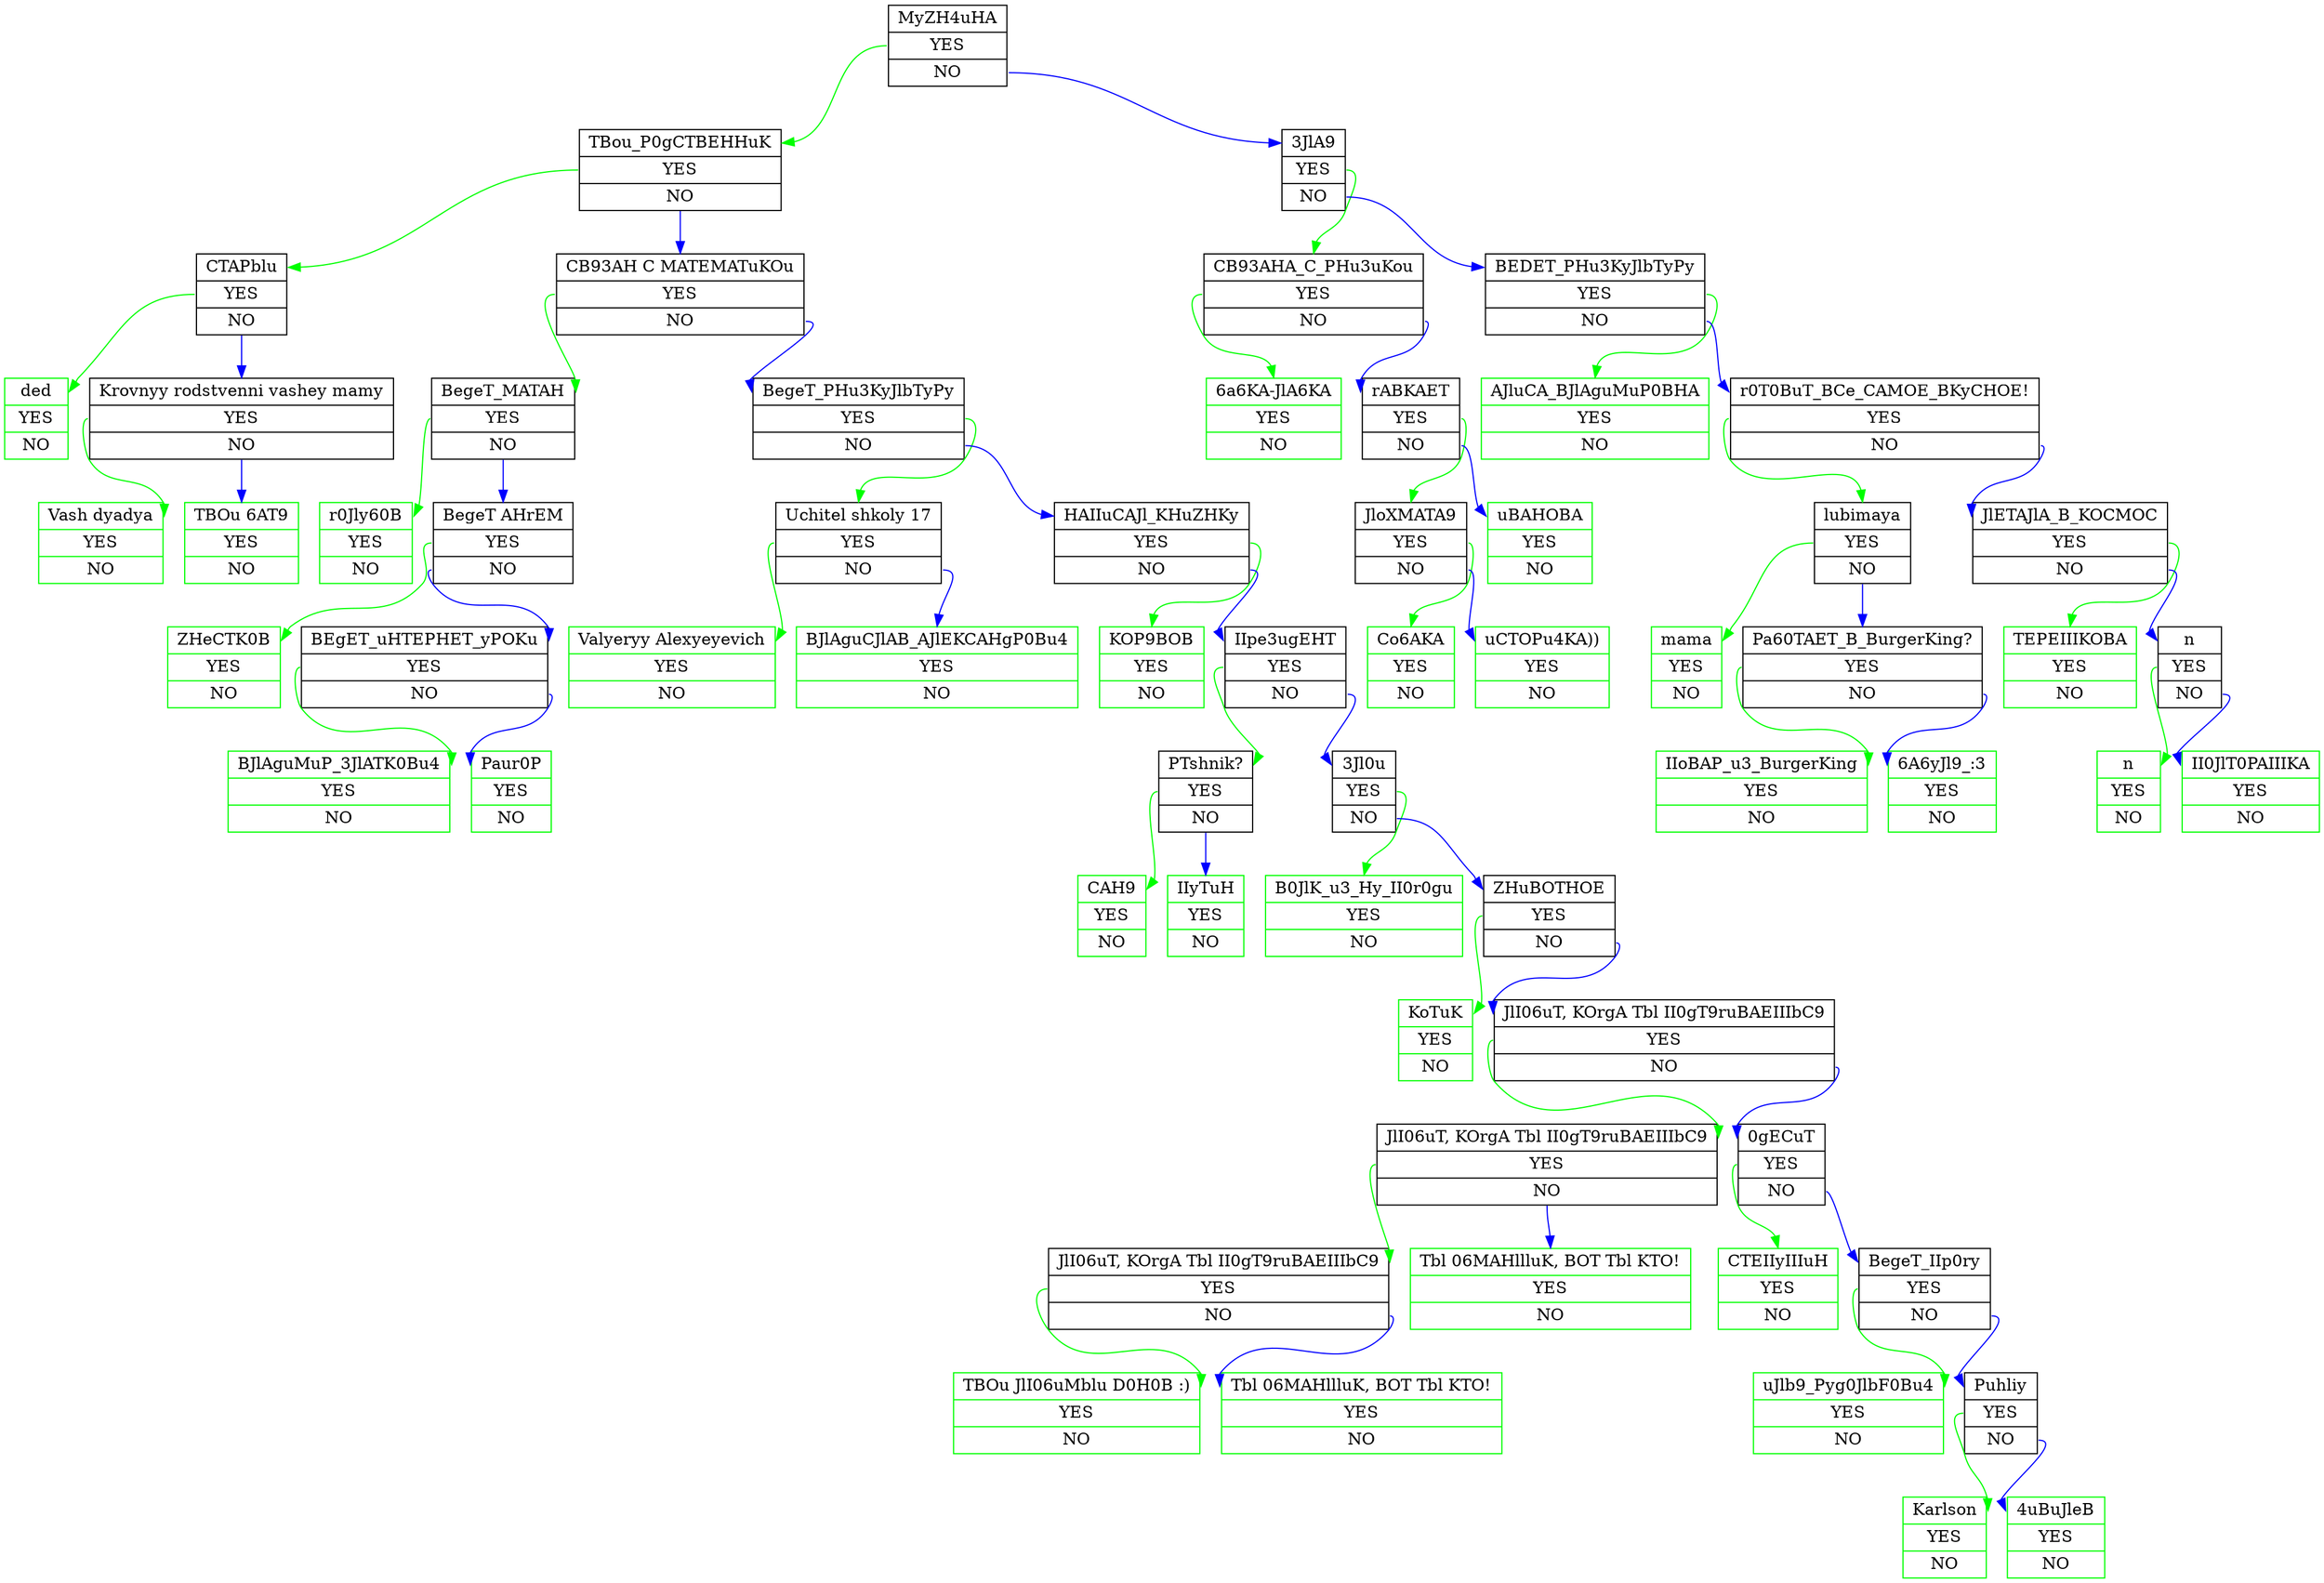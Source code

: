 digraph G {
Nodec4806700
[shape = record, color = black,  label = "{ <adr> MyZH4uHA  |  <yes> YES | <no> NO}"];
Nodec4806700 : <yes> -> Nodec4806e90 : <adr> [color = green];
Nodec4806700 : <no> -> Nodec4806bf0 : <adr> [color = blue];
Nodec4806bf0
[shape = record, color = black,  label = "{ <adr> 3JlA9  |  <yes> YES | <no> NO}"];
Nodec4806bf0 : <yes> -> Nodec4807ff0 : <adr> [color = green];
Nodec4806bf0 : <no> -> Nodec48070e0 : <adr> [color = blue];
Nodec48070e0
[shape = record, color = black,  label = "{ <adr> BEDET_PHu3KyJlbTyPy  |  <yes> YES | <no> NO}"];
Nodec48070e0 : <yes> -> Nodec4807830 : <adr> [color = green];
Nodec48070e0 : <no> -> Nodec48075d0 : <adr> [color = blue];
Nodec48075d0
[shape = record, color = black,  label = "{ <adr> r0T0BuT_BCe_CAMOE_BKyCHOE!  |  <yes> YES | <no> NO}"];
Nodec48075d0 : <yes> -> Nodec4807d60 : <adr> [color = green];
Nodec48075d0 : <no> -> Nodec4807ac0 : <adr> [color = blue];
Nodec4807ac0
[shape = record, color = black,  label = "{ <adr> JlETAJlA_B_KOCMOC  |  <yes> YES | <no> NO}"];
Nodec4807ac0 : <yes> -> Nodec4807c10 : <adr> [color = green];
Nodec4807ac0 : <no> -> Nodec4807fb0 : <adr> [color = blue];
Nodec4807fb0
[shape = record, color = black,  label = "{ <adr> n  |  <yes> YES | <no> NO}"];
Nodec4807fb0 : <yes> -> Nodec48085f0 : <adr> [color = green];
Nodec4807fb0 : <no> -> Nodec48084a0 : <adr> [color = blue];
Nodec48084a0
[shape = record, color = green,  label = "{ <adr> II0JlT0PAIIIKA  |  <yes> YES | <no> NO}"];
Nodec48085f0
[shape = record, color = green,  label = "{ <adr> n  |  <yes> YES | <no> NO}"];
Nodec4807c10
[shape = record, color = green,  label = "{ <adr> TEPEIIIKOBA  |  <yes> YES | <no> NO}"];
Nodec4807d60
[shape = record, color = black,  label = "{ <adr> lubimaya  |  <yes> YES | <no> NO}"];
Nodec4807d60 : <yes> -> Nodec4807e60 : <adr> [color = green];
Nodec4807d60 : <no> -> Nodec4807da0 : <adr> [color = blue];
Nodec4807da0
[shape = record, color = black,  label = "{ <adr> Pa60TAET_B_BurgerKing?  |  <yes> YES | <no> NO}"];
Nodec4807da0 : <yes> -> Nodec4807e20 : <adr> [color = green];
Nodec4807da0 : <no> -> Nodec4807de0 : <adr> [color = blue];
Nodec4807de0
[shape = record, color = green,  label = "{ <adr> 6A6yJl9_:3  |  <yes> YES | <no> NO}"];
Nodec4807e20
[shape = record, color = green,  label = "{ <adr> IIoBAP_u3_BurgerKing  |  <yes> YES | <no> NO}"];
Nodec4807e60
[shape = record, color = green,  label = "{ <adr> mama  |  <yes> YES | <no> NO}"];
Nodec4807830
[shape = record, color = green,  label = "{ <adr> AJluCA_BJlAguMuP0BHA  |  <yes> YES | <no> NO}"];
Nodec4807ff0
[shape = record, color = black,  label = "{ <adr> CB93AHA_C_PHu3uKou  |  <yes> YES | <no> NO}"];
Nodec4807ff0 : <yes> -> Nodec4806d40 : <adr> [color = green];
Nodec4807ff0 : <no> -> Nodec4808140 : <adr> [color = blue];
Nodec4808140
[shape = record, color = black,  label = "{ <adr> rABKAET  |  <yes> YES | <no> NO}"];
Nodec4808140 : <yes> -> Nodec48082d0 : <adr> [color = green];
Nodec4808140 : <no> -> Nodec4808290 : <adr> [color = blue];
Nodec4808290
[shape = record, color = green,  label = "{ <adr> uBAHOBA  |  <yes> YES | <no> NO}"];
Nodec48082d0
[shape = record, color = black,  label = "{ <adr> JloXMATA9  |  <yes> YES | <no> NO}"];
Nodec48082d0 : <yes> -> Nodec4808350 : <adr> [color = green];
Nodec48082d0 : <no> -> Nodec4808310 : <adr> [color = blue];
Nodec4808310
[shape = record, color = green,  label = "{ <adr> uCTOPu4KA))  |  <yes> YES | <no> NO}"];
Nodec4808350
[shape = record, color = green,  label = "{ <adr> Co6AKA  |  <yes> YES | <no> NO}"];
Nodec4806d40
[shape = record, color = green,  label = "{ <adr> 6a6KA-JlA6KA  |  <yes> YES | <no> NO}"];
Nodec4806e90
[shape = record, color = black,  label = "{ <adr> TBou_P0gCTBEHHuK  |  <yes> YES | <no> NO}"];
Nodec4806e90 : <yes> -> Nodec480c770 : <adr> [color = green];
Nodec4806e90 : <no> -> Nodec4807230 : <adr> [color = blue];
Nodec4807230
[shape = record, color = black,  label = "{ <adr> CB93AH C MATEMATuKOu  |  <yes> YES | <no> NO}"];
Nodec4807230 : <yes> -> Nodec480a2f0 : <adr> [color = green];
Nodec4807230 : <no> -> Nodec4807380 : <adr> [color = blue];
Nodec4807380
[shape = record, color = black,  label = "{ <adr> BegeT_PHu3KyJlbTyPy  |  <yes> YES | <no> NO}"];
Nodec4807380 : <yes> -> Nodec480a8f0 : <adr> [color = green];
Nodec4807380 : <no> -> Nodec4806ed0 : <adr> [color = blue];
Nodec4806ed0
[shape = record, color = black,  label = "{ <adr> HAIIuCAJl_KHuZHKy  |  <yes> YES | <no> NO}"];
Nodec4806ed0 : <yes> -> Nodec480a7a0 : <adr> [color = green];
Nodec4806ed0 : <no> -> Nodec4806f10 : <adr> [color = blue];
Nodec4806f10
[shape = record, color = black,  label = "{ <adr> IIpe3ugEHT  |  <yes> YES | <no> NO}"];
Nodec4806f10 : <yes> -> Nodec480bbf0 : <adr> [color = green];
Nodec4806f10 : <no> -> Nodec4806f50 : <adr> [color = blue];
Nodec4806f50
[shape = record, color = black,  label = "{ <adr> 3Jl0u  |  <yes> YES | <no> NO}"];
Nodec4806f50 : <yes> -> Nodec480ad60 : <adr> [color = green];
Nodec4806f50 : <no> -> Nodec4806f90 : <adr> [color = blue];
Nodec4806f90
[shape = record, color = black,  label = "{ <adr> ZHuBOTHOE  |  <yes> YES | <no> NO}"];
Nodec4806f90 : <yes> -> Nodec480b800 : <adr> [color = green];
Nodec4806f90 : <no> -> Nodec48073c0 : <adr> [color = blue];
Nodec48073c0
[shape = record, color = black,  label = "{ <adr> JlI06uT, KOrgA Tbl II0gT9ruBAEIIIbC9  |  <yes> YES | <no> NO}"];
Nodec48073c0 : <yes> -> Nodec480ba60 : <adr> [color = green];
Nodec48073c0 : <no> -> Nodec4807400 : <adr> [color = blue];
Nodec4807400
[shape = record, color = black,  label = "{ <adr> 0gECuT  |  <yes> YES | <no> NO}"];
Nodec4807400 : <yes> -> Nodec480b700 : <adr> [color = green];
Nodec4807400 : <no> -> Nodec4807440 : <adr> [color = blue];
Nodec4807440
[shape = record, color = black,  label = "{ <adr> BegeT_IIp0ry  |  <yes> YES | <no> NO}"];
Nodec4807440 : <yes> -> Nodec480b5b0 : <adr> [color = green];
Nodec4807440 : <no> -> Nodec4807480 : <adr> [color = blue];
Nodec4807480
[shape = record, color = black,  label = "{ <adr> Puhliy  |  <yes> YES | <no> NO}"];
Nodec4807480 : <yes> -> Nodec480bf50 : <adr> [color = green];
Nodec4807480 : <no> -> Nodec480be00 : <adr> [color = blue];
Nodec480be00
[shape = record, color = green,  label = "{ <adr> 4uBuJleB  |  <yes> YES | <no> NO}"];
Nodec480bf50
[shape = record, color = green,  label = "{ <adr> Karlson  |  <yes> YES | <no> NO}"];
Nodec480b5b0
[shape = record, color = green,  label = "{ <adr> uJlb9_Pyg0JlbF0Bu4  |  <yes> YES | <no> NO}"];
Nodec480b700
[shape = record, color = green,  label = "{ <adr> CTEIIyIIIuH  |  <yes> YES | <no> NO}"];
Nodec480ba60
[shape = record, color = black,  label = "{ <adr> JlI06uT, KOrgA Tbl II0gT9ruBAEIIIbC9  |  <yes> YES | <no> NO}"];
Nodec480ba60 : <yes> -> Nodec480b740 : <adr> [color = green];
Nodec480ba60 : <no> -> Nodec480bbb0 : <adr> [color = blue];
Nodec480bbb0
[shape = record, color = green,  label = "{ <adr> Tbl 06MAHllluK, BOT Tbl KTO!  |  <yes> YES | <no> NO}"];
Nodec480b740
[shape = record, color = black,  label = "{ <adr> JlI06uT, KOrgA Tbl II0gT9ruBAEIIIbC9  |  <yes> YES | <no> NO}"];
Nodec480b740 : <yes> -> Nodec480b7c0 : <adr> [color = green];
Nodec480b740 : <no> -> Nodec480b780 : <adr> [color = blue];
Nodec480b780
[shape = record, color = green,  label = "{ <adr> Tbl 06MAHllluK, BOT Tbl KTO!  |  <yes> YES | <no> NO}"];
Nodec480b7c0
[shape = record, color = green,  label = "{ <adr> TBOu JlI06uMblu D0H0B :)  |  <yes> YES | <no> NO}"];
Nodec480b800
[shape = record, color = green,  label = "{ <adr> KoTuK  |  <yes> YES | <no> NO}"];
Nodec480ad60
[shape = record, color = green,  label = "{ <adr> B0JlK_u3_Hy_II0r0gu  |  <yes> YES | <no> NO}"];
Nodec480bbf0
[shape = record, color = black,  label = "{ <adr> PTshnik?  |  <yes> YES | <no> NO}"];
Nodec480bbf0 : <yes> -> Nodec480b250 : <adr> [color = green];
Nodec480bbf0 : <no> -> Nodec480b100 : <adr> [color = blue];
Nodec480b100
[shape = record, color = green,  label = "{ <adr> IIyTuH  |  <yes> YES | <no> NO}"];
Nodec480b250
[shape = record, color = green,  label = "{ <adr> CAH9  |  <yes> YES | <no> NO}"];
Nodec480a7a0
[shape = record, color = green,  label = "{ <adr> KOP9BOB  |  <yes> YES | <no> NO}"];
Nodec480a8f0
[shape = record, color = black,  label = "{ <adr> Uchitel shkoly 17  |  <yes> YES | <no> NO}"];
Nodec480a8f0 : <yes> -> Nodec4809f90 : <adr> [color = green];
Nodec480a8f0 : <no> -> Nodec4809e40 : <adr> [color = blue];
Nodec4809e40
[shape = record, color = green,  label = "{ <adr> BJlAguCJlAB_AJlEKCAHgP0Bu4  |  <yes> YES | <no> NO}"];
Nodec4809f90
[shape = record, color = green,  label = "{ <adr> Valyeryy Alexyeyevich  |  <yes> YES | <no> NO}"];
Nodec480a2f0
[shape = record, color = black,  label = "{ <adr> BegeT_MATAH  |  <yes> YES | <no> NO}"];
Nodec480a2f0 : <yes> -> Nodec480c300 : <adr> [color = green];
Nodec480a2f0 : <no> -> Nodec480a440 : <adr> [color = blue];
Nodec480a440
[shape = record, color = black,  label = "{ <adr> BegeT AHrEM  |  <yes> YES | <no> NO}"];
Nodec480a440 : <yes> -> Nodec480c1b0 : <adr> [color = green];
Nodec480a440 : <no> -> Nodec4806850 : <adr> [color = blue];
Nodec4806850
[shape = record, color = black,  label = "{ <adr> BEgET_uHTEPHET_yPOKu  |  <yes> YES | <no> NO}"];
Nodec4806850 : <yes> -> Nodec480bc30 : <adr> [color = green];
Nodec4806850 : <no> -> Nodec48069a0 : <adr> [color = blue];
Nodec48069a0
[shape = record, color = green,  label = "{ <adr> Paur0P  |  <yes> YES | <no> NO}"];
Nodec480bc30
[shape = record, color = green,  label = "{ <adr> BJlAguMuP_3JlATK0Bu4  |  <yes> YES | <no> NO}"];
Nodec480c1b0
[shape = record, color = green,  label = "{ <adr> ZHeCTK0B  |  <yes> YES | <no> NO}"];
Nodec480c300
[shape = record, color = green,  label = "{ <adr> r0Jly60B  |  <yes> YES | <no> NO}"];
Nodec480c770
[shape = record, color = black,  label = "{ <adr> CTAPblu  |  <yes> YES | <no> NO}"];
Nodec480c770 : <yes> -> Nodec4809990 : <adr> [color = green];
Nodec480c770 : <no> -> Nodec480c8c0 : <adr> [color = blue];
Nodec480c8c0
[shape = record, color = black,  label = "{ <adr> Krovnyy rodstvenni vashey mamy  |  <yes> YES | <no> NO}"];
Nodec480c8c0 : <yes> -> Nodec480bcb0 : <adr> [color = green];
Nodec480c8c0 : <no> -> Nodec480bc70 : <adr> [color = blue];
Nodec480bc70
[shape = record, color = green,  label = "{ <adr> TBOu 6AT9  |  <yes> YES | <no> NO}"];
Nodec480bcb0
[shape = record, color = green,  label = "{ <adr> Vash dyadya  |  <yes> YES | <no> NO}"];
Nodec4809990
[shape = record, color = green,  label = "{ <adr> ded  |  <yes> YES | <no> NO}"];

}
